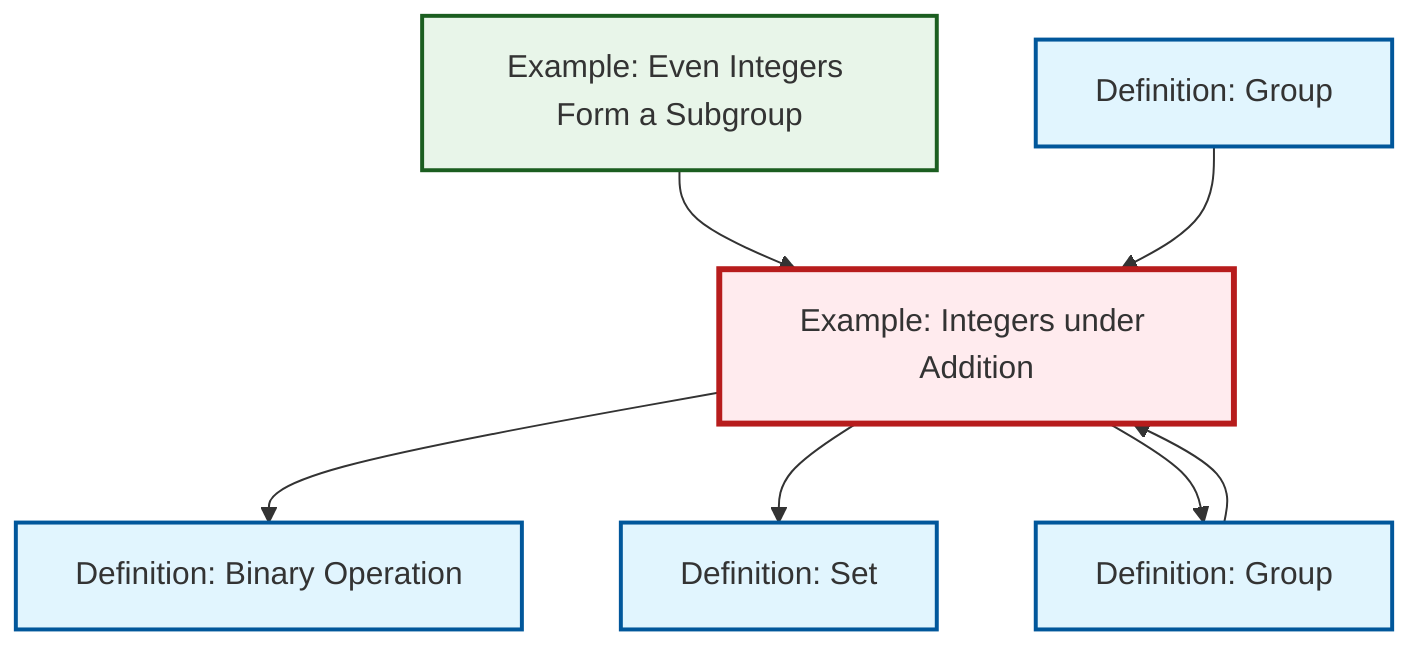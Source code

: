 graph TD
    classDef definition fill:#e1f5fe,stroke:#01579b,stroke-width:2px
    classDef theorem fill:#f3e5f5,stroke:#4a148c,stroke-width:2px
    classDef axiom fill:#fff3e0,stroke:#e65100,stroke-width:2px
    classDef example fill:#e8f5e9,stroke:#1b5e20,stroke-width:2px
    classDef current fill:#ffebee,stroke:#b71c1c,stroke-width:3px
    def-group-example["Definition: Group"]:::definition
    def-set["Definition: Set"]:::definition
    ex-even-integers-subgroup["Example: Even Integers Form a Subgroup"]:::example
    ex-integers-addition["Example: Integers under Addition"]:::example
    def-group["Definition: Group"]:::definition
    def-binary-operation["Definition: Binary Operation"]:::definition
    ex-even-integers-subgroup --> ex-integers-addition
    ex-integers-addition --> def-binary-operation
    ex-integers-addition --> def-set
    ex-integers-addition --> def-group
    def-group --> ex-integers-addition
    def-group-example --> ex-integers-addition
    class ex-integers-addition current